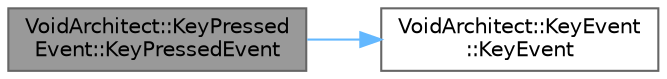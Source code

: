 digraph "VoidArchitect::KeyPressedEvent::KeyPressedEvent"
{
 // LATEX_PDF_SIZE
  bgcolor="transparent";
  edge [fontname=Helvetica,fontsize=10,labelfontname=Helvetica,labelfontsize=10];
  node [fontname=Helvetica,fontsize=10,shape=box,height=0.2,width=0.4];
  rankdir="LR";
  Node1 [id="Node000001",label="VoidArchitect::KeyPressed\lEvent::KeyPressedEvent",height=0.2,width=0.4,color="gray40", fillcolor="grey60", style="filled", fontcolor="black",tooltip=" "];
  Node1 -> Node2 [id="edge1_Node000001_Node000002",color="steelblue1",style="solid",tooltip=" "];
  Node2 [id="Node000002",label="VoidArchitect::KeyEvent\l::KeyEvent",height=0.2,width=0.4,color="grey40", fillcolor="white", style="filled",URL="$class_void_architect_1_1_key_event.html#a8a6c31fa7f859b5087132e4124d5f88c",tooltip=" "];
}
